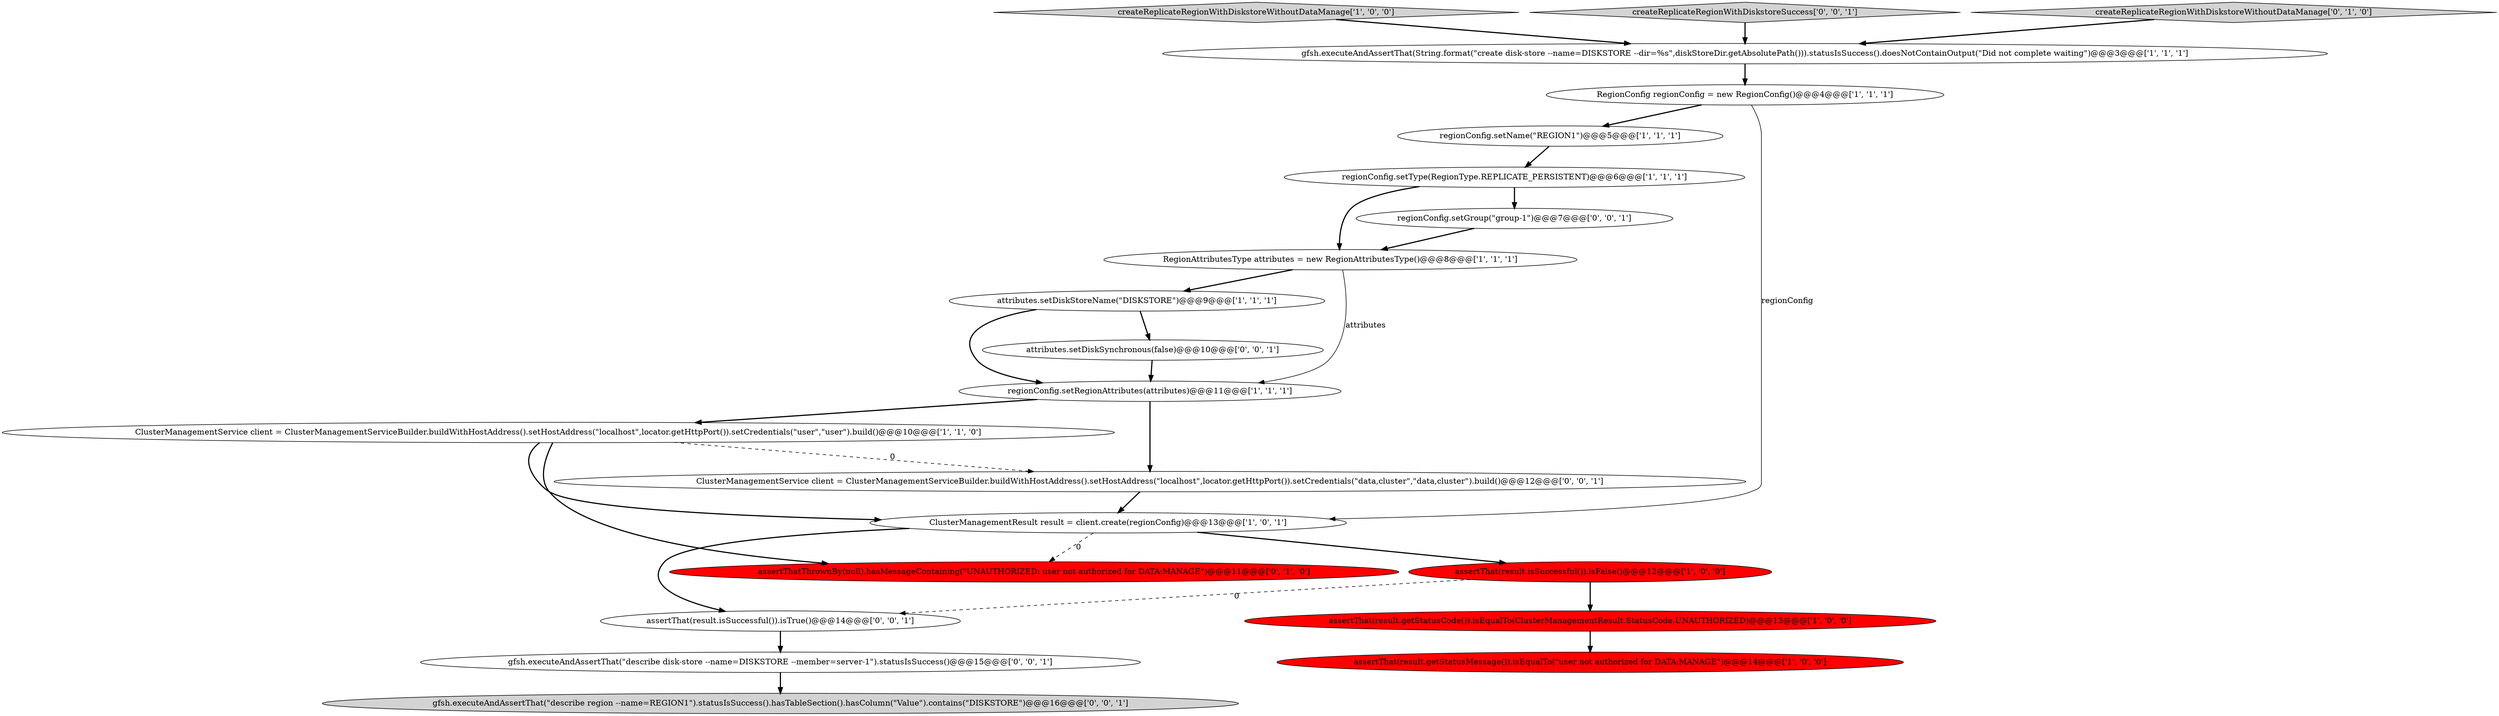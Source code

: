 digraph {
16 [style = filled, label = "assertThat(result.isSuccessful()).isTrue()@@@14@@@['0', '0', '1']", fillcolor = white, shape = ellipse image = "AAA0AAABBB3BBB"];
11 [style = filled, label = "assertThat(result.getStatusCode()).isEqualTo(ClusterManagementResult.StatusCode.UNAUTHORIZED)@@@13@@@['1', '0', '0']", fillcolor = red, shape = ellipse image = "AAA1AAABBB1BBB"];
17 [style = filled, label = "regionConfig.setGroup(\"group-1\")@@@7@@@['0', '0', '1']", fillcolor = white, shape = ellipse image = "AAA0AAABBB3BBB"];
5 [style = filled, label = "createReplicateRegionWithDiskstoreWithoutDataManage['1', '0', '0']", fillcolor = lightgray, shape = diamond image = "AAA0AAABBB1BBB"];
3 [style = filled, label = "assertThat(result.getStatusMessage()).isEqualTo(\"user not authorized for DATA:MANAGE\")@@@14@@@['1', '0', '0']", fillcolor = red, shape = ellipse image = "AAA1AAABBB1BBB"];
14 [style = filled, label = "assertThatThrownBy(null).hasMessageContaining(\"UNAUTHORIZED: user not authorized for DATA:MANAGE\")@@@11@@@['0', '1', '0']", fillcolor = red, shape = ellipse image = "AAA1AAABBB2BBB"];
21 [style = filled, label = "gfsh.executeAndAssertThat(\"describe disk-store --name=DISKSTORE --member=server-1\").statusIsSuccess()@@@15@@@['0', '0', '1']", fillcolor = white, shape = ellipse image = "AAA0AAABBB3BBB"];
9 [style = filled, label = "RegionAttributesType attributes = new RegionAttributesType()@@@8@@@['1', '1', '1']", fillcolor = white, shape = ellipse image = "AAA0AAABBB1BBB"];
6 [style = filled, label = "ClusterManagementResult result = client.create(regionConfig)@@@13@@@['1', '0', '1']", fillcolor = white, shape = ellipse image = "AAA0AAABBB1BBB"];
19 [style = filled, label = "gfsh.executeAndAssertThat(\"describe region --name=REGION1\").statusIsSuccess().hasTableSection().hasColumn(\"Value\").contains(\"DISKSTORE\")@@@16@@@['0', '0', '1']", fillcolor = lightgray, shape = ellipse image = "AAA0AAABBB3BBB"];
1 [style = filled, label = "ClusterManagementService client = ClusterManagementServiceBuilder.buildWithHostAddress().setHostAddress(\"localhost\",locator.getHttpPort()).setCredentials(\"user\",\"user\").build()@@@10@@@['1', '1', '0']", fillcolor = white, shape = ellipse image = "AAA0AAABBB1BBB"];
12 [style = filled, label = "RegionConfig regionConfig = new RegionConfig()@@@4@@@['1', '1', '1']", fillcolor = white, shape = ellipse image = "AAA0AAABBB1BBB"];
15 [style = filled, label = "attributes.setDiskSynchronous(false)@@@10@@@['0', '0', '1']", fillcolor = white, shape = ellipse image = "AAA0AAABBB3BBB"];
18 [style = filled, label = "createReplicateRegionWithDiskstoreSuccess['0', '0', '1']", fillcolor = lightgray, shape = diamond image = "AAA0AAABBB3BBB"];
4 [style = filled, label = "regionConfig.setType(RegionType.REPLICATE_PERSISTENT)@@@6@@@['1', '1', '1']", fillcolor = white, shape = ellipse image = "AAA0AAABBB1BBB"];
0 [style = filled, label = "regionConfig.setName(\"REGION1\")@@@5@@@['1', '1', '1']", fillcolor = white, shape = ellipse image = "AAA0AAABBB1BBB"];
7 [style = filled, label = "gfsh.executeAndAssertThat(String.format(\"create disk-store --name=DISKSTORE --dir=%s\",diskStoreDir.getAbsolutePath())).statusIsSuccess().doesNotContainOutput(\"Did not complete waiting\")@@@3@@@['1', '1', '1']", fillcolor = white, shape = ellipse image = "AAA0AAABBB1BBB"];
10 [style = filled, label = "regionConfig.setRegionAttributes(attributes)@@@11@@@['1', '1', '1']", fillcolor = white, shape = ellipse image = "AAA0AAABBB1BBB"];
13 [style = filled, label = "createReplicateRegionWithDiskstoreWithoutDataManage['0', '1', '0']", fillcolor = lightgray, shape = diamond image = "AAA0AAABBB2BBB"];
8 [style = filled, label = "attributes.setDiskStoreName(\"DISKSTORE\")@@@9@@@['1', '1', '1']", fillcolor = white, shape = ellipse image = "AAA0AAABBB1BBB"];
2 [style = filled, label = "assertThat(result.isSuccessful()).isFalse()@@@12@@@['1', '0', '0']", fillcolor = red, shape = ellipse image = "AAA1AAABBB1BBB"];
20 [style = filled, label = "ClusterManagementService client = ClusterManagementServiceBuilder.buildWithHostAddress().setHostAddress(\"localhost\",locator.getHttpPort()).setCredentials(\"data,cluster\",\"data,cluster\").build()@@@12@@@['0', '0', '1']", fillcolor = white, shape = ellipse image = "AAA0AAABBB3BBB"];
4->9 [style = bold, label=""];
8->10 [style = bold, label=""];
15->10 [style = bold, label=""];
10->20 [style = bold, label=""];
8->15 [style = bold, label=""];
4->17 [style = bold, label=""];
21->19 [style = bold, label=""];
7->12 [style = bold, label=""];
17->9 [style = bold, label=""];
20->6 [style = bold, label=""];
6->14 [style = dashed, label="0"];
9->8 [style = bold, label=""];
12->0 [style = bold, label=""];
9->10 [style = solid, label="attributes"];
6->2 [style = bold, label=""];
1->20 [style = dashed, label="0"];
1->6 [style = bold, label=""];
11->3 [style = bold, label=""];
0->4 [style = bold, label=""];
6->16 [style = bold, label=""];
13->7 [style = bold, label=""];
16->21 [style = bold, label=""];
2->16 [style = dashed, label="0"];
12->6 [style = solid, label="regionConfig"];
5->7 [style = bold, label=""];
1->14 [style = bold, label=""];
18->7 [style = bold, label=""];
10->1 [style = bold, label=""];
2->11 [style = bold, label=""];
}
